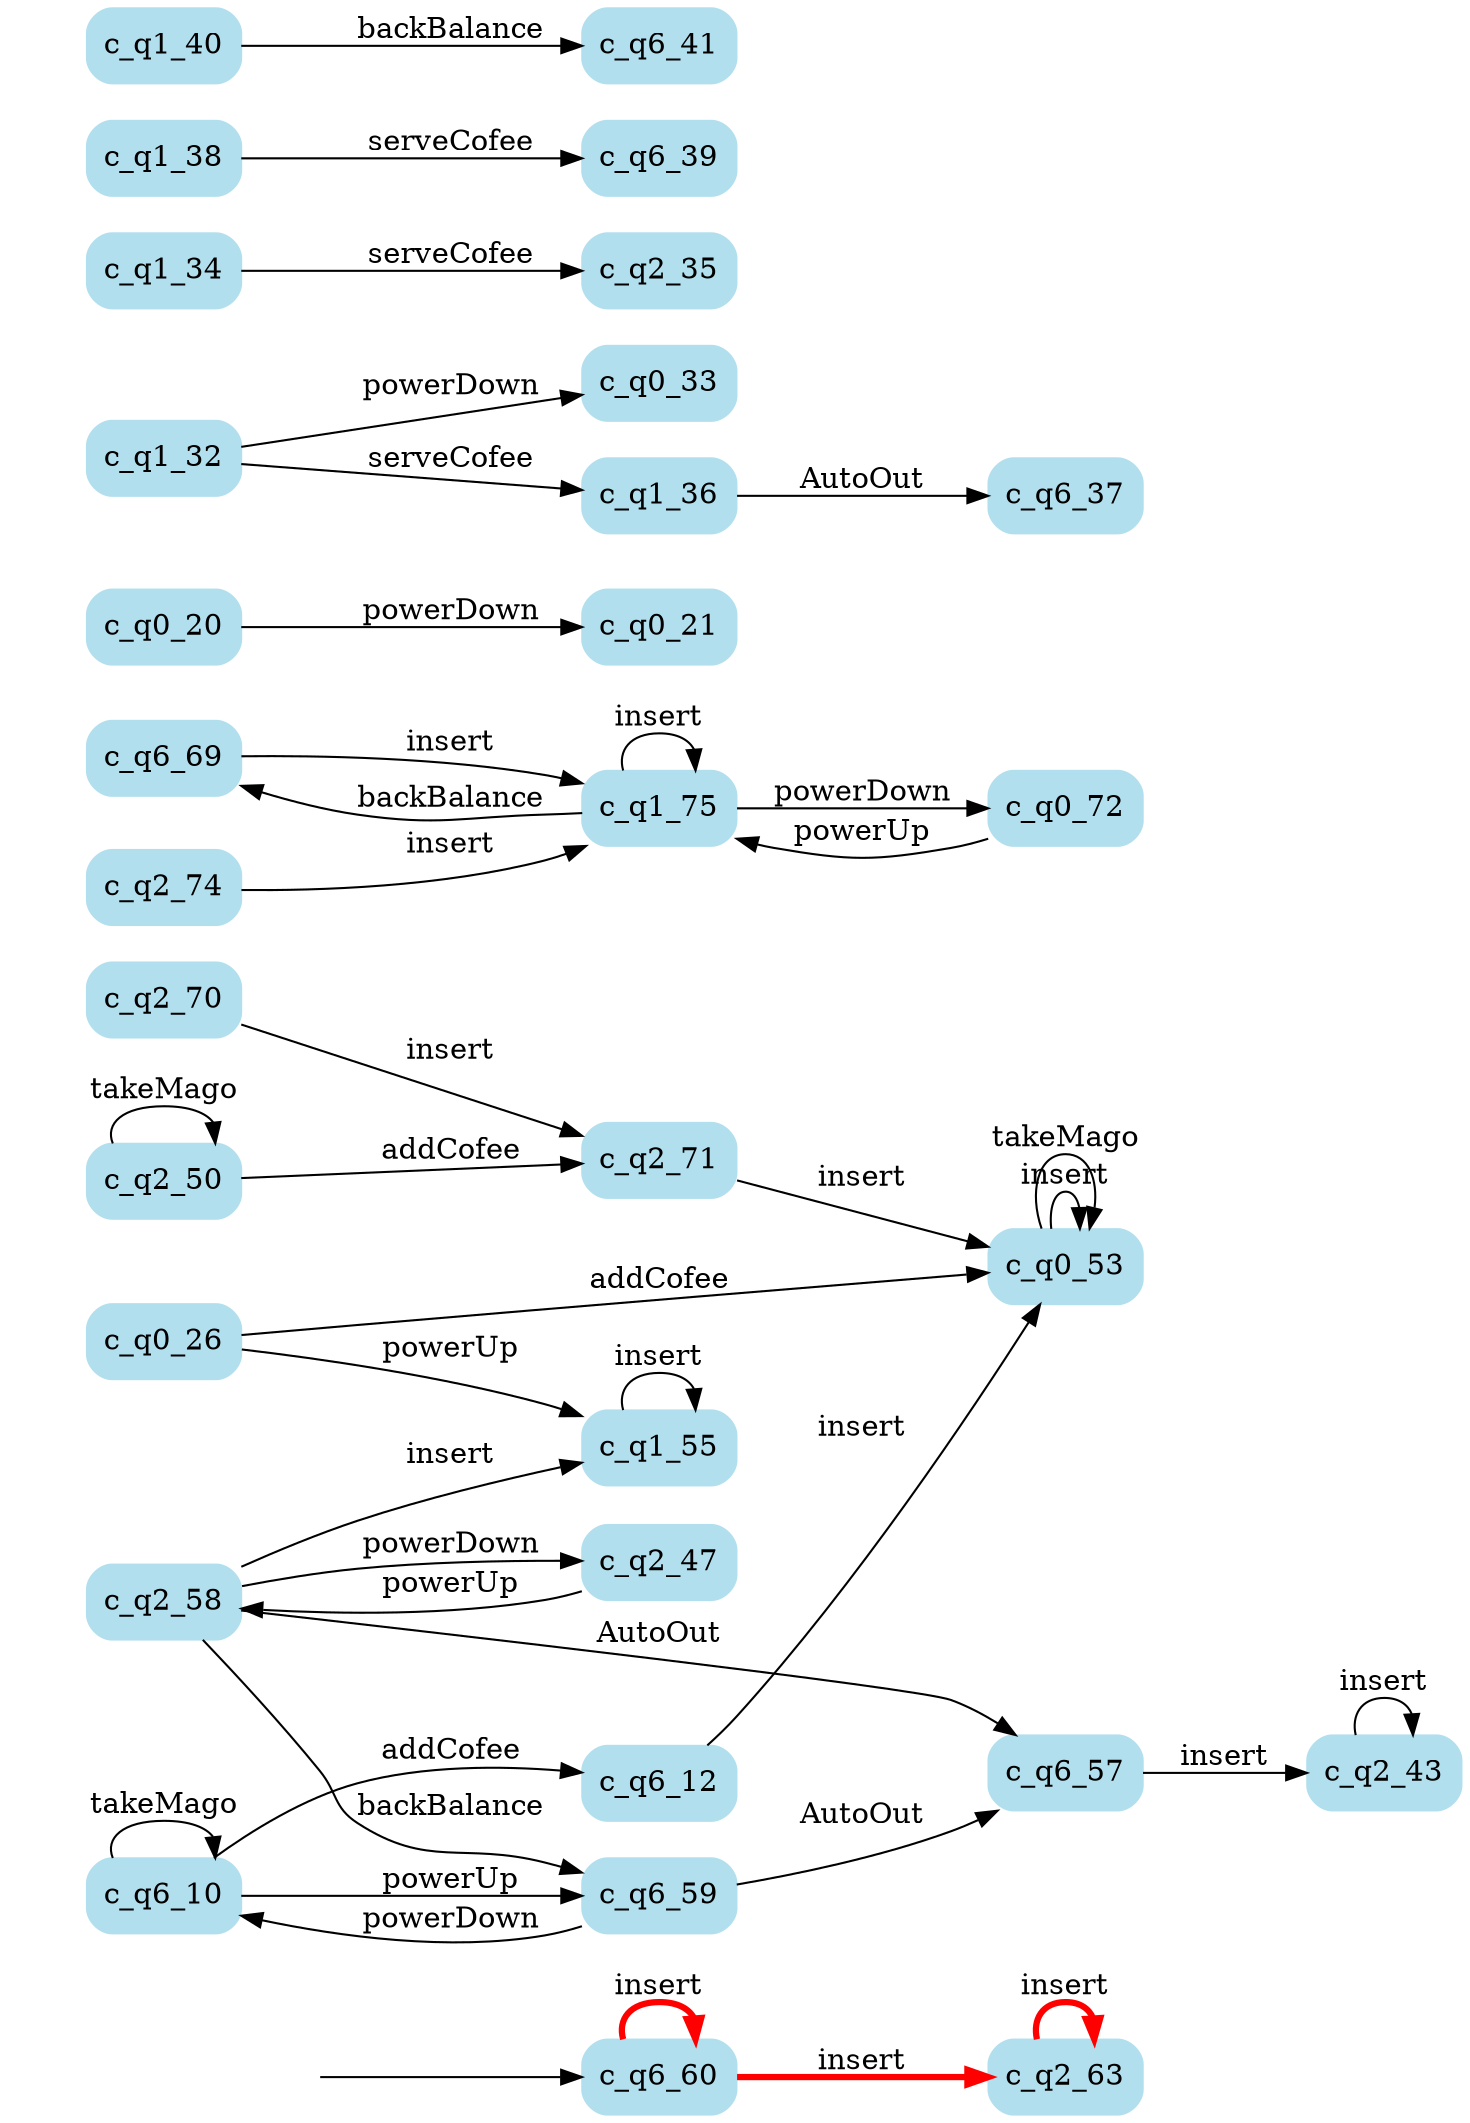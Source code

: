 digraph G {

	rankdir = LR;

	start_c_q6_60[style=invisible];

	node[shape=box, style="rounded, filled", color=lightblue2];

	c_q6_10[label="c_q6_10"];
	c_q6_57[label="c_q6_57"];
	c_q6_69[label="c_q6_69"];
	c_q0_72[label="c_q0_72"];
	c_q0_26[label="c_q0_26"];
	c_q2_47[label="c_q2_47"];
	c_q6_60[label="c_q6_60"];
	c_q6_12[label="c_q6_12"];
	c_q0_21[label="c_q0_21"];
	c_q2_63[label="c_q2_63"];
	c_q0_20[label="c_q0_20"];
	c_q2_43[label="c_q2_43"];
	c_q2_74[label="c_q2_74"];
	c_q0_33[label="c_q0_33"];
	c_q1_34[label="c_q1_34"];
	c_q2_35[label="c_q2_35"];
	c_q6_39[label="c_q6_39"];
	c_q6_41[label="c_q6_41"];
	c_q1_38[label="c_q1_38"];
	c_q6_59[label="c_q6_59"];
	c_q2_70[label="c_q2_70"];
	c_q1_40[label="c_q1_40"];
	c_q1_32[label="c_q1_32"];
	c_q2_50[label="c_q2_50"];
	c_q1_55[label="c_q1_55"];
	c_q1_36[label="c_q1_36"];
	c_q2_58[label="c_q2_58"];
	c_q1_75[label="c_q1_75"];
	c_q0_53[label="c_q0_53"];
	c_q2_71[label="c_q2_71"];
	c_q6_37[label="c_q6_37"];

	start_c_q6_60 -> c_q6_60;
	c_q6_60 -> c_q6_60[label="insert", penwidth=3, color=red];
	c_q6_10 -> c_q6_59[label="powerUp"];
	c_q6_59 -> c_q6_10[label="powerDown"];
	c_q6_59 -> c_q6_57[label="AutoOut"];
	c_q6_10 -> c_q6_10[label="takeMago"];
	c_q6_10 -> c_q6_12[label="addCofee"];
	c_q6_12 -> c_q0_53[label="insert"];
	c_q6_69 -> c_q1_75[label="insert"];
	c_q6_57 -> c_q2_43[label="insert"];
	c_q0_53 -> c_q0_53[label="insert"];
	c_q0_20 -> c_q0_21[label="powerDown"];
	c_q0_53 -> c_q0_53[label="takeMago"];
	c_q0_26 -> c_q0_53[label="addCofee"];
	c_q0_26 -> c_q1_55[label="powerUp"];
	c_q1_55 -> c_q1_55[label="insert"];
	c_q1_32 -> c_q1_36[label="serveCofee"];
	c_q1_32 -> c_q0_33[label="powerDown"];
	c_q1_34 -> c_q2_35[label="serveCofee"];
	c_q1_36 -> c_q6_37[label="AutoOut"];
	c_q1_38 -> c_q6_39[label="serveCofee"];
	c_q1_40 -> c_q6_41[label="backBalance"];
	c_q2_43 -> c_q2_43[label="insert"];
	c_q2_47 -> c_q2_58[label="powerUp"];
	c_q2_58 -> c_q2_47[label="powerDown"];
	c_q2_50 -> c_q2_50[label="takeMago"];
	c_q2_50 -> c_q2_71[label="addCofee"];
	c_q2_71 -> c_q0_53[label="insert"];
	c_q2_58 -> c_q1_55[label="insert"];
	c_q2_58 -> c_q6_57[label="AutoOut"];
	c_q2_58 -> c_q6_59[label="backBalance"];
	c_q6_60 -> c_q2_63[label="insert", penwidth=3, color=red];
	c_q2_63 -> c_q2_63[label="insert", penwidth=3, color=red];
	c_q1_75 -> c_q1_75[label="insert"];
	c_q1_75 -> c_q0_72[label="powerDown"];
	c_q1_75 -> c_q6_69[label="backBalance"];
	c_q2_70 -> c_q2_71[label="insert"];
	c_q0_72 -> c_q1_75[label="powerUp"];
	c_q2_74 -> c_q1_75[label="insert"];

}